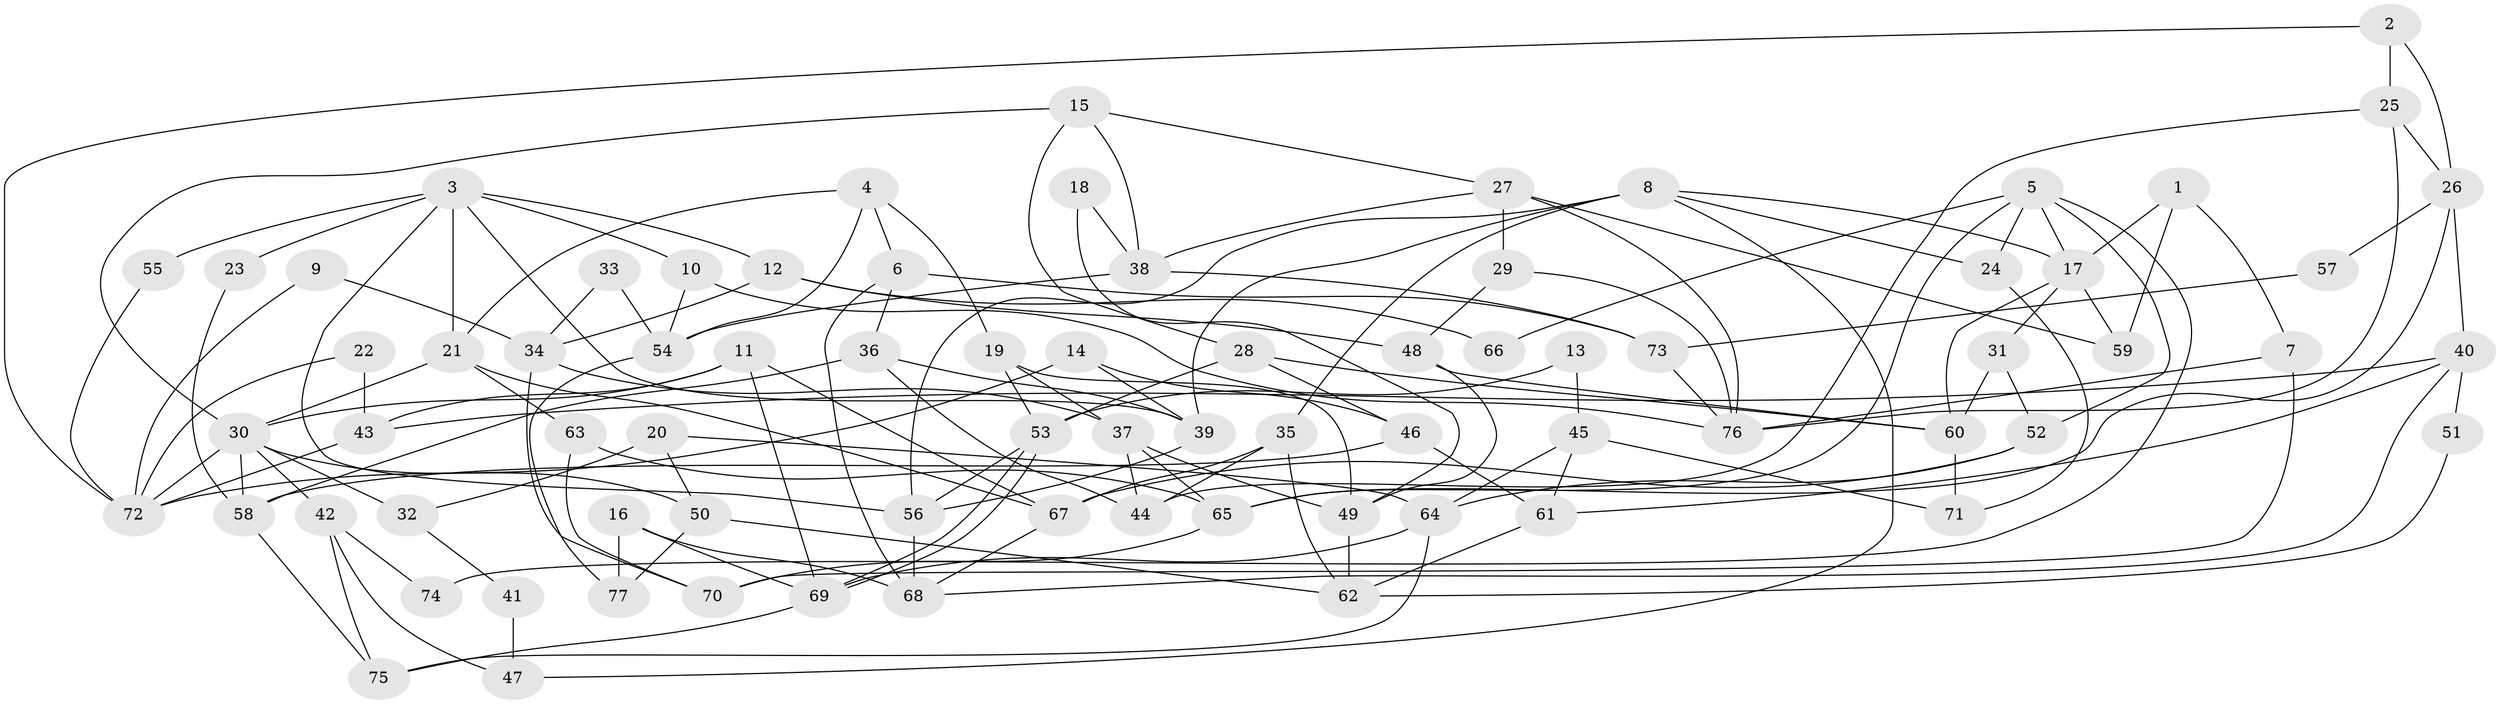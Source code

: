 // coarse degree distribution, {6: 0.1320754716981132, 3: 0.18867924528301888, 5: 0.11320754716981132, 2: 0.18867924528301888, 4: 0.3018867924528302, 8: 0.018867924528301886, 9: 0.018867924528301886, 7: 0.018867924528301886, 10: 0.018867924528301886}
// Generated by graph-tools (version 1.1) at 2025/53/03/04/25 21:53:04]
// undirected, 77 vertices, 154 edges
graph export_dot {
graph [start="1"]
  node [color=gray90,style=filled];
  1;
  2;
  3;
  4;
  5;
  6;
  7;
  8;
  9;
  10;
  11;
  12;
  13;
  14;
  15;
  16;
  17;
  18;
  19;
  20;
  21;
  22;
  23;
  24;
  25;
  26;
  27;
  28;
  29;
  30;
  31;
  32;
  33;
  34;
  35;
  36;
  37;
  38;
  39;
  40;
  41;
  42;
  43;
  44;
  45;
  46;
  47;
  48;
  49;
  50;
  51;
  52;
  53;
  54;
  55;
  56;
  57;
  58;
  59;
  60;
  61;
  62;
  63;
  64;
  65;
  66;
  67;
  68;
  69;
  70;
  71;
  72;
  73;
  74;
  75;
  76;
  77;
  1 -- 59;
  1 -- 17;
  1 -- 7;
  2 -- 72;
  2 -- 25;
  2 -- 26;
  3 -- 21;
  3 -- 39;
  3 -- 10;
  3 -- 12;
  3 -- 23;
  3 -- 55;
  3 -- 56;
  4 -- 21;
  4 -- 19;
  4 -- 6;
  4 -- 54;
  5 -- 17;
  5 -- 52;
  5 -- 24;
  5 -- 65;
  5 -- 66;
  5 -- 74;
  6 -- 73;
  6 -- 36;
  6 -- 68;
  7 -- 76;
  7 -- 70;
  8 -- 39;
  8 -- 56;
  8 -- 17;
  8 -- 24;
  8 -- 35;
  8 -- 47;
  9 -- 72;
  9 -- 34;
  10 -- 54;
  10 -- 76;
  11 -- 67;
  11 -- 69;
  11 -- 30;
  11 -- 43;
  12 -- 34;
  12 -- 48;
  12 -- 66;
  13 -- 45;
  13 -- 53;
  14 -- 39;
  14 -- 72;
  14 -- 46;
  15 -- 30;
  15 -- 27;
  15 -- 28;
  15 -- 38;
  16 -- 68;
  16 -- 69;
  16 -- 77;
  17 -- 60;
  17 -- 31;
  17 -- 59;
  18 -- 49;
  18 -- 38;
  19 -- 49;
  19 -- 37;
  19 -- 53;
  20 -- 50;
  20 -- 64;
  20 -- 32;
  21 -- 67;
  21 -- 30;
  21 -- 63;
  22 -- 72;
  22 -- 43;
  23 -- 58;
  24 -- 71;
  25 -- 26;
  25 -- 76;
  25 -- 44;
  26 -- 65;
  26 -- 40;
  26 -- 57;
  27 -- 29;
  27 -- 38;
  27 -- 59;
  27 -- 76;
  28 -- 53;
  28 -- 46;
  28 -- 60;
  29 -- 76;
  29 -- 48;
  30 -- 58;
  30 -- 32;
  30 -- 42;
  30 -- 50;
  30 -- 72;
  31 -- 52;
  31 -- 60;
  32 -- 41;
  33 -- 54;
  33 -- 34;
  34 -- 37;
  34 -- 70;
  35 -- 44;
  35 -- 62;
  35 -- 67;
  36 -- 44;
  36 -- 39;
  36 -- 58;
  37 -- 49;
  37 -- 65;
  37 -- 44;
  38 -- 54;
  38 -- 73;
  39 -- 56;
  40 -- 68;
  40 -- 43;
  40 -- 51;
  40 -- 61;
  41 -- 47;
  42 -- 75;
  42 -- 47;
  42 -- 74;
  43 -- 72;
  45 -- 71;
  45 -- 61;
  45 -- 64;
  46 -- 58;
  46 -- 61;
  48 -- 60;
  48 -- 49;
  49 -- 62;
  50 -- 62;
  50 -- 77;
  51 -- 62;
  52 -- 67;
  52 -- 64;
  53 -- 69;
  53 -- 69;
  53 -- 56;
  54 -- 77;
  55 -- 72;
  56 -- 68;
  57 -- 73;
  58 -- 75;
  60 -- 71;
  61 -- 62;
  63 -- 70;
  63 -- 65;
  64 -- 69;
  64 -- 75;
  65 -- 70;
  67 -- 68;
  69 -- 75;
  73 -- 76;
}
